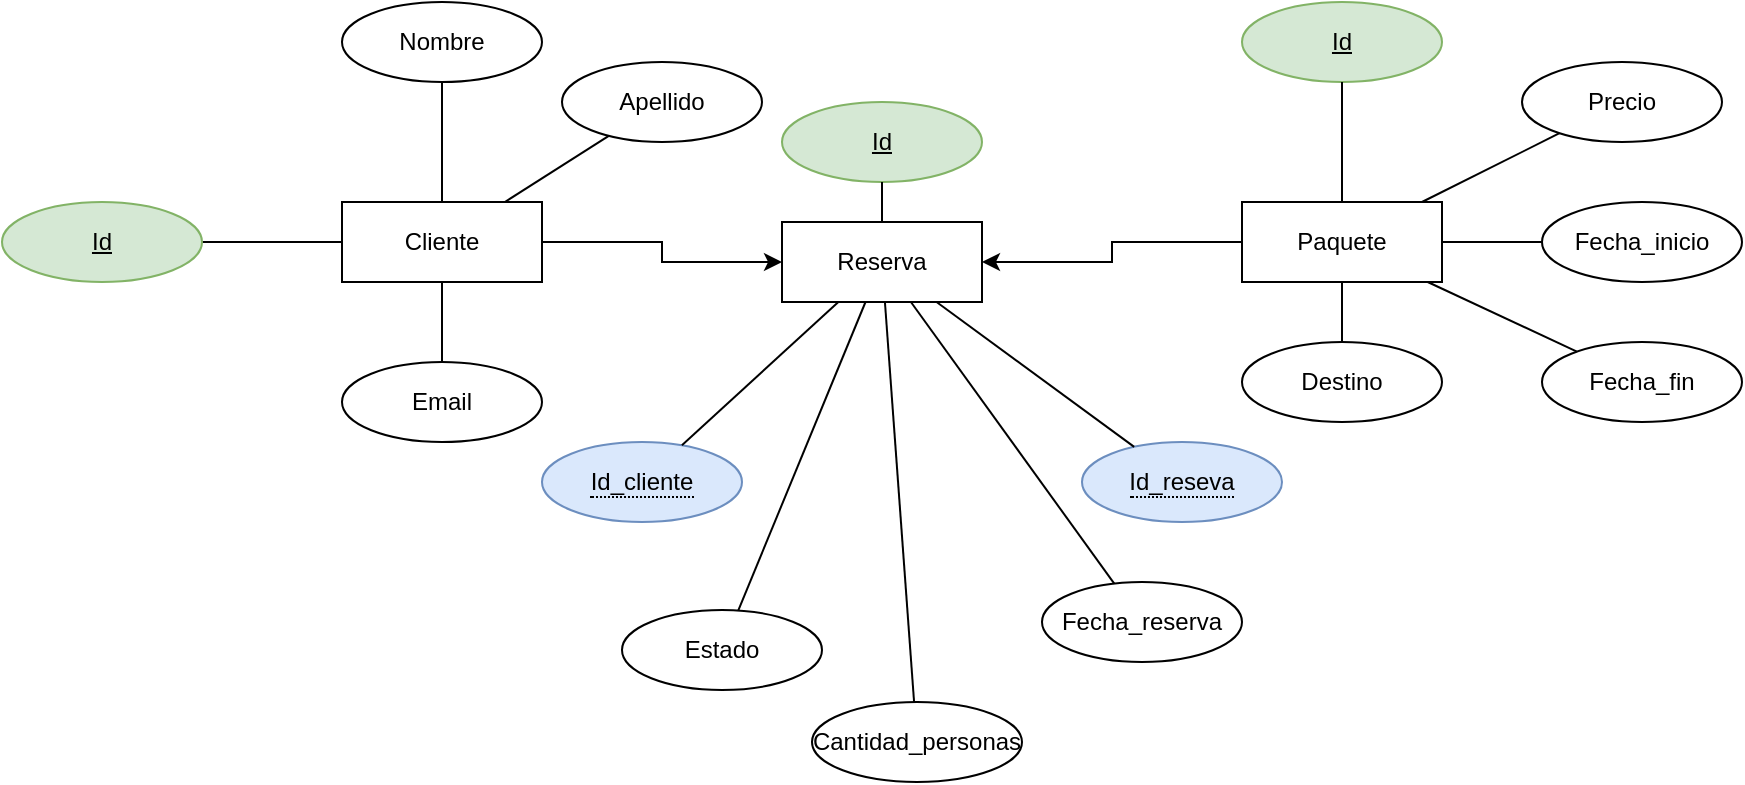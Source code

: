 <mxfile version="28.0.7">
  <diagram name="Página-1" id="Q6nQSUoCZdFhfZs_G6H_">
    <mxGraphModel dx="1202" dy="668" grid="1" gridSize="10" guides="1" tooltips="1" connect="1" arrows="1" fold="1" page="1" pageScale="1" pageWidth="1169" pageHeight="827" math="0" shadow="0">
      <root>
        <mxCell id="0" />
        <mxCell id="1" parent="0" />
        <mxCell id="FFN9sF-hV-wbLUQcIOAZ-22" style="edgeStyle=orthogonalEdgeStyle;rounded=0;orthogonalLoop=1;jettySize=auto;html=1;" parent="1" source="FFN9sF-hV-wbLUQcIOAZ-1" target="FFN9sF-hV-wbLUQcIOAZ-2" edge="1">
          <mxGeometry relative="1" as="geometry" />
        </mxCell>
        <mxCell id="FFN9sF-hV-wbLUQcIOAZ-1" value="Cliente" style="whiteSpace=wrap;html=1;align=center;" parent="1" vertex="1">
          <mxGeometry x="300" y="210" width="100" height="40" as="geometry" />
        </mxCell>
        <mxCell id="FFN9sF-hV-wbLUQcIOAZ-2" value="Reserva" style="whiteSpace=wrap;html=1;align=center;" parent="1" vertex="1">
          <mxGeometry x="520" y="220" width="100" height="40" as="geometry" />
        </mxCell>
        <mxCell id="FFN9sF-hV-wbLUQcIOAZ-23" style="edgeStyle=orthogonalEdgeStyle;rounded=0;orthogonalLoop=1;jettySize=auto;html=1;entryX=1;entryY=0.5;entryDx=0;entryDy=0;" parent="1" source="FFN9sF-hV-wbLUQcIOAZ-3" target="FFN9sF-hV-wbLUQcIOAZ-2" edge="1">
          <mxGeometry relative="1" as="geometry" />
        </mxCell>
        <mxCell id="FFN9sF-hV-wbLUQcIOAZ-3" value="Paquete" style="whiteSpace=wrap;html=1;align=center;" parent="1" vertex="1">
          <mxGeometry x="750" y="210" width="100" height="40" as="geometry" />
        </mxCell>
        <mxCell id="FFN9sF-hV-wbLUQcIOAZ-10" value="Nombre" style="ellipse;whiteSpace=wrap;html=1;align=center;" parent="1" vertex="1">
          <mxGeometry x="300" y="110" width="100" height="40" as="geometry" />
        </mxCell>
        <mxCell id="FFN9sF-hV-wbLUQcIOAZ-14" value="" style="endArrow=none;html=1;rounded=0;" parent="1" source="FFN9sF-hV-wbLUQcIOAZ-1" target="FFN9sF-hV-wbLUQcIOAZ-19" edge="1">
          <mxGeometry width="50" height="50" relative="1" as="geometry">
            <mxPoint x="560" y="370" as="sourcePoint" />
            <mxPoint x="610" y="320" as="targetPoint" />
          </mxGeometry>
        </mxCell>
        <mxCell id="FFN9sF-hV-wbLUQcIOAZ-15" value="" style="endArrow=none;html=1;rounded=0;" parent="1" source="FFN9sF-hV-wbLUQcIOAZ-1" target="FFN9sF-hV-wbLUQcIOAZ-10" edge="1">
          <mxGeometry width="50" height="50" relative="1" as="geometry">
            <mxPoint x="560" y="370" as="sourcePoint" />
            <mxPoint x="610" y="320" as="targetPoint" />
          </mxGeometry>
        </mxCell>
        <mxCell id="FFN9sF-hV-wbLUQcIOAZ-16" value="Apellido" style="ellipse;whiteSpace=wrap;html=1;align=center;" parent="1" vertex="1">
          <mxGeometry x="410" y="140" width="100" height="40" as="geometry" />
        </mxCell>
        <mxCell id="FFN9sF-hV-wbLUQcIOAZ-17" value="Email" style="ellipse;whiteSpace=wrap;html=1;align=center;" parent="1" vertex="1">
          <mxGeometry x="300" y="290" width="100" height="40" as="geometry" />
        </mxCell>
        <mxCell id="FFN9sF-hV-wbLUQcIOAZ-19" value="Id" style="ellipse;whiteSpace=wrap;html=1;align=center;fontStyle=4;fillColor=#d5e8d4;strokeColor=#82b366;" parent="1" vertex="1">
          <mxGeometry x="130" y="210" width="100" height="40" as="geometry" />
        </mxCell>
        <mxCell id="FFN9sF-hV-wbLUQcIOAZ-20" value="" style="endArrow=none;html=1;rounded=0;" parent="1" source="FFN9sF-hV-wbLUQcIOAZ-1" target="FFN9sF-hV-wbLUQcIOAZ-17" edge="1">
          <mxGeometry width="50" height="50" relative="1" as="geometry">
            <mxPoint x="560" y="370" as="sourcePoint" />
            <mxPoint x="610" y="320" as="targetPoint" />
          </mxGeometry>
        </mxCell>
        <mxCell id="FFN9sF-hV-wbLUQcIOAZ-21" value="" style="endArrow=none;html=1;rounded=0;" parent="1" source="FFN9sF-hV-wbLUQcIOAZ-1" target="FFN9sF-hV-wbLUQcIOAZ-16" edge="1">
          <mxGeometry width="50" height="50" relative="1" as="geometry">
            <mxPoint x="560" y="370" as="sourcePoint" />
            <mxPoint x="610" y="320" as="targetPoint" />
          </mxGeometry>
        </mxCell>
        <mxCell id="FFN9sF-hV-wbLUQcIOAZ-24" value="Fecha_reserva" style="ellipse;whiteSpace=wrap;html=1;align=center;" parent="1" vertex="1">
          <mxGeometry x="650" y="400" width="100" height="40" as="geometry" />
        </mxCell>
        <mxCell id="FFN9sF-hV-wbLUQcIOAZ-25" value="Id" style="ellipse;whiteSpace=wrap;html=1;align=center;fontStyle=4;fillColor=#d5e8d4;strokeColor=#82b366;" parent="1" vertex="1">
          <mxGeometry x="520" y="160" width="100" height="40" as="geometry" />
        </mxCell>
        <mxCell id="FFN9sF-hV-wbLUQcIOAZ-26" value="&lt;span style=&quot;border-bottom: 1px dotted&quot;&gt;Id_cliente&lt;/span&gt;" style="ellipse;whiteSpace=wrap;html=1;align=center;fillColor=#dae8fc;strokeColor=#6c8ebf;" parent="1" vertex="1">
          <mxGeometry x="400" y="330" width="100" height="40" as="geometry" />
        </mxCell>
        <mxCell id="FFN9sF-hV-wbLUQcIOAZ-27" value="&lt;span style=&quot;border-bottom: 1px dotted&quot;&gt;Id_reseva&lt;/span&gt;" style="ellipse;whiteSpace=wrap;html=1;align=center;fillColor=#dae8fc;strokeColor=#6c8ebf;" parent="1" vertex="1">
          <mxGeometry x="670" y="330" width="100" height="40" as="geometry" />
        </mxCell>
        <mxCell id="FFN9sF-hV-wbLUQcIOAZ-29" value="Estado" style="ellipse;whiteSpace=wrap;html=1;align=center;" parent="1" vertex="1">
          <mxGeometry x="440" y="414" width="100" height="40" as="geometry" />
        </mxCell>
        <mxCell id="FFN9sF-hV-wbLUQcIOAZ-30" value="" style="endArrow=none;html=1;rounded=0;" parent="1" source="FFN9sF-hV-wbLUQcIOAZ-29" target="FFN9sF-hV-wbLUQcIOAZ-2" edge="1">
          <mxGeometry width="50" height="50" relative="1" as="geometry">
            <mxPoint x="560" y="370" as="sourcePoint" />
            <mxPoint x="610" y="320" as="targetPoint" />
          </mxGeometry>
        </mxCell>
        <mxCell id="FFN9sF-hV-wbLUQcIOAZ-31" value="" style="endArrow=none;html=1;rounded=0;" parent="1" source="FFN9sF-hV-wbLUQcIOAZ-26" target="FFN9sF-hV-wbLUQcIOAZ-2" edge="1">
          <mxGeometry width="50" height="50" relative="1" as="geometry">
            <mxPoint x="560" y="370" as="sourcePoint" />
            <mxPoint x="610" y="320" as="targetPoint" />
          </mxGeometry>
        </mxCell>
        <mxCell id="FFN9sF-hV-wbLUQcIOAZ-32" value="" style="endArrow=none;html=1;rounded=0;" parent="1" source="FFN9sF-hV-wbLUQcIOAZ-25" target="FFN9sF-hV-wbLUQcIOAZ-2" edge="1">
          <mxGeometry width="50" height="50" relative="1" as="geometry">
            <mxPoint x="560" y="370" as="sourcePoint" />
            <mxPoint x="610" y="320" as="targetPoint" />
          </mxGeometry>
        </mxCell>
        <mxCell id="FFN9sF-hV-wbLUQcIOAZ-33" value="" style="endArrow=none;html=1;rounded=0;" parent="1" source="FFN9sF-hV-wbLUQcIOAZ-27" target="FFN9sF-hV-wbLUQcIOAZ-2" edge="1">
          <mxGeometry width="50" height="50" relative="1" as="geometry">
            <mxPoint x="560" y="370" as="sourcePoint" />
            <mxPoint x="610" y="320" as="targetPoint" />
          </mxGeometry>
        </mxCell>
        <mxCell id="FFN9sF-hV-wbLUQcIOAZ-34" value="" style="endArrow=none;html=1;rounded=0;" parent="1" source="FFN9sF-hV-wbLUQcIOAZ-24" target="FFN9sF-hV-wbLUQcIOAZ-2" edge="1">
          <mxGeometry width="50" height="50" relative="1" as="geometry">
            <mxPoint x="560" y="370" as="sourcePoint" />
            <mxPoint x="610" y="320" as="targetPoint" />
          </mxGeometry>
        </mxCell>
        <mxCell id="FFN9sF-hV-wbLUQcIOAZ-35" value="Id" style="ellipse;whiteSpace=wrap;html=1;align=center;fontStyle=4;fillColor=#d5e8d4;strokeColor=#82b366;" parent="1" vertex="1">
          <mxGeometry x="750" y="110" width="100" height="40" as="geometry" />
        </mxCell>
        <mxCell id="FFN9sF-hV-wbLUQcIOAZ-36" value="" style="endArrow=none;html=1;rounded=0;" parent="1" source="FFN9sF-hV-wbLUQcIOAZ-3" target="FFN9sF-hV-wbLUQcIOAZ-38" edge="1">
          <mxGeometry width="50" height="50" relative="1" as="geometry">
            <mxPoint x="560" y="370" as="sourcePoint" />
            <mxPoint x="610" y="320" as="targetPoint" />
          </mxGeometry>
        </mxCell>
        <mxCell id="FFN9sF-hV-wbLUQcIOAZ-37" value="" style="endArrow=none;html=1;rounded=0;" parent="1" source="FFN9sF-hV-wbLUQcIOAZ-3" target="FFN9sF-hV-wbLUQcIOAZ-35" edge="1">
          <mxGeometry width="50" height="50" relative="1" as="geometry">
            <mxPoint x="560" y="370" as="sourcePoint" />
            <mxPoint x="610" y="320" as="targetPoint" />
          </mxGeometry>
        </mxCell>
        <mxCell id="FFN9sF-hV-wbLUQcIOAZ-38" value="Precio" style="ellipse;whiteSpace=wrap;html=1;align=center;" parent="1" vertex="1">
          <mxGeometry x="890" y="140" width="100" height="40" as="geometry" />
        </mxCell>
        <mxCell id="FFN9sF-hV-wbLUQcIOAZ-39" value="Cantidad_personas" style="ellipse;whiteSpace=wrap;html=1;align=center;" parent="1" vertex="1">
          <mxGeometry x="535" y="460" width="105" height="40" as="geometry" />
        </mxCell>
        <mxCell id="FFN9sF-hV-wbLUQcIOAZ-40" value="" style="endArrow=none;html=1;rounded=0;" parent="1" source="FFN9sF-hV-wbLUQcIOAZ-39" target="FFN9sF-hV-wbLUQcIOAZ-2" edge="1">
          <mxGeometry width="50" height="50" relative="1" as="geometry">
            <mxPoint x="560" y="370" as="sourcePoint" />
            <mxPoint x="610" y="320" as="targetPoint" />
          </mxGeometry>
        </mxCell>
        <mxCell id="FFN9sF-hV-wbLUQcIOAZ-41" value="Destino" style="ellipse;whiteSpace=wrap;html=1;align=center;" parent="1" vertex="1">
          <mxGeometry x="750" y="280" width="100" height="40" as="geometry" />
        </mxCell>
        <mxCell id="FFN9sF-hV-wbLUQcIOAZ-42" value="" style="endArrow=none;html=1;rounded=0;" parent="1" source="FFN9sF-hV-wbLUQcIOAZ-41" target="FFN9sF-hV-wbLUQcIOAZ-3" edge="1">
          <mxGeometry width="50" height="50" relative="1" as="geometry">
            <mxPoint x="560" y="370" as="sourcePoint" />
            <mxPoint x="610" y="320" as="targetPoint" />
          </mxGeometry>
        </mxCell>
        <mxCell id="FFN9sF-hV-wbLUQcIOAZ-43" value="Fecha_inicio" style="ellipse;whiteSpace=wrap;html=1;align=center;" parent="1" vertex="1">
          <mxGeometry x="900" y="210" width="100" height="40" as="geometry" />
        </mxCell>
        <mxCell id="FFN9sF-hV-wbLUQcIOAZ-44" value="Fecha_fin" style="ellipse;whiteSpace=wrap;html=1;align=center;" parent="1" vertex="1">
          <mxGeometry x="900" y="280" width="100" height="40" as="geometry" />
        </mxCell>
        <mxCell id="FFN9sF-hV-wbLUQcIOAZ-45" value="" style="endArrow=none;html=1;rounded=0;" parent="1" source="FFN9sF-hV-wbLUQcIOAZ-3" target="FFN9sF-hV-wbLUQcIOAZ-43" edge="1">
          <mxGeometry width="50" height="50" relative="1" as="geometry">
            <mxPoint x="560" y="370" as="sourcePoint" />
            <mxPoint x="610" y="320" as="targetPoint" />
          </mxGeometry>
        </mxCell>
        <mxCell id="FFN9sF-hV-wbLUQcIOAZ-46" value="" style="endArrow=none;html=1;rounded=0;" parent="1" source="FFN9sF-hV-wbLUQcIOAZ-3" target="FFN9sF-hV-wbLUQcIOAZ-44" edge="1">
          <mxGeometry width="50" height="50" relative="1" as="geometry">
            <mxPoint x="560" y="370" as="sourcePoint" />
            <mxPoint x="610" y="320" as="targetPoint" />
          </mxGeometry>
        </mxCell>
      </root>
    </mxGraphModel>
  </diagram>
</mxfile>
